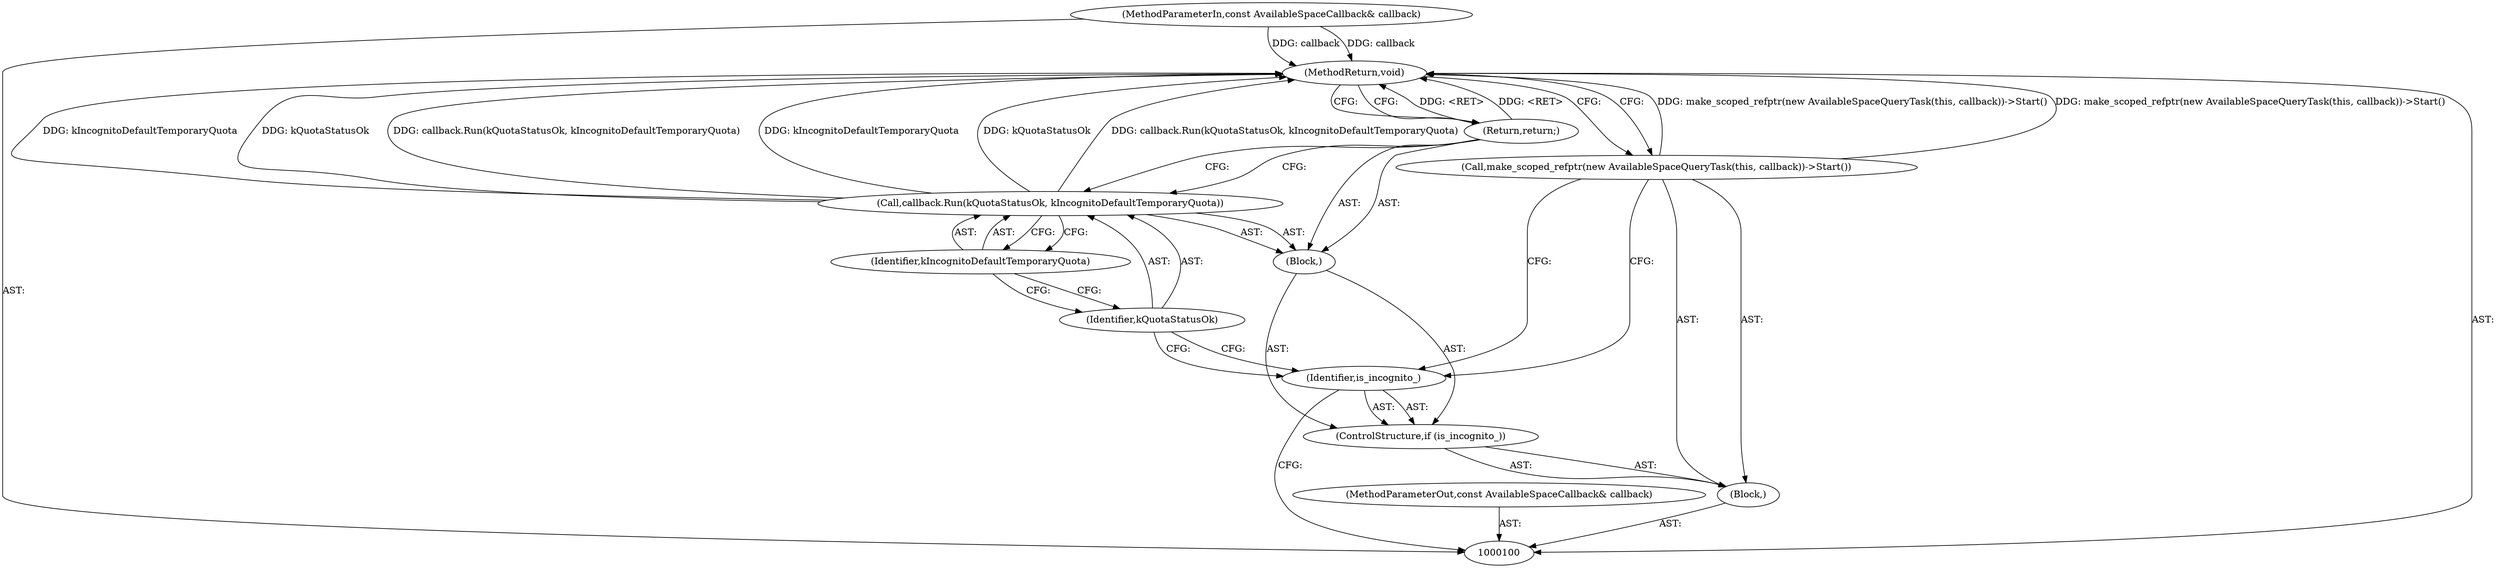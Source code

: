 digraph "1_Chrome_d65b01ca819881a507b5e60c25a2f9caff58cd57_0" {
"1000111" [label="(MethodReturn,void)"];
"1000101" [label="(MethodParameterIn,const AvailableSpaceCallback& callback)"];
"1000124" [label="(MethodParameterOut,const AvailableSpaceCallback& callback)"];
"1000102" [label="(Block,)"];
"1000103" [label="(ControlStructure,if (is_incognito_))"];
"1000105" [label="(Block,)"];
"1000104" [label="(Identifier,is_incognito_)"];
"1000107" [label="(Identifier,kQuotaStatusOk)"];
"1000108" [label="(Identifier,kIncognitoDefaultTemporaryQuota)"];
"1000106" [label="(Call,callback.Run(kQuotaStatusOk, kIncognitoDefaultTemporaryQuota))"];
"1000109" [label="(Return,return;)"];
"1000110" [label="(Call,make_scoped_refptr(new AvailableSpaceQueryTask(this, callback))->Start())"];
"1000111" -> "1000100"  [label="AST: "];
"1000111" -> "1000109"  [label="CFG: "];
"1000111" -> "1000110"  [label="CFG: "];
"1000106" -> "1000111"  [label="DDG: kIncognitoDefaultTemporaryQuota"];
"1000106" -> "1000111"  [label="DDG: kQuotaStatusOk"];
"1000106" -> "1000111"  [label="DDG: callback.Run(kQuotaStatusOk, kIncognitoDefaultTemporaryQuota)"];
"1000101" -> "1000111"  [label="DDG: callback"];
"1000110" -> "1000111"  [label="DDG: make_scoped_refptr(new AvailableSpaceQueryTask(this, callback))->Start()"];
"1000109" -> "1000111"  [label="DDG: <RET>"];
"1000101" -> "1000100"  [label="AST: "];
"1000101" -> "1000111"  [label="DDG: callback"];
"1000124" -> "1000100"  [label="AST: "];
"1000102" -> "1000100"  [label="AST: "];
"1000103" -> "1000102"  [label="AST: "];
"1000110" -> "1000102"  [label="AST: "];
"1000103" -> "1000102"  [label="AST: "];
"1000104" -> "1000103"  [label="AST: "];
"1000105" -> "1000103"  [label="AST: "];
"1000105" -> "1000103"  [label="AST: "];
"1000106" -> "1000105"  [label="AST: "];
"1000109" -> "1000105"  [label="AST: "];
"1000104" -> "1000103"  [label="AST: "];
"1000104" -> "1000100"  [label="CFG: "];
"1000107" -> "1000104"  [label="CFG: "];
"1000110" -> "1000104"  [label="CFG: "];
"1000107" -> "1000106"  [label="AST: "];
"1000107" -> "1000104"  [label="CFG: "];
"1000108" -> "1000107"  [label="CFG: "];
"1000108" -> "1000106"  [label="AST: "];
"1000108" -> "1000107"  [label="CFG: "];
"1000106" -> "1000108"  [label="CFG: "];
"1000106" -> "1000105"  [label="AST: "];
"1000106" -> "1000108"  [label="CFG: "];
"1000107" -> "1000106"  [label="AST: "];
"1000108" -> "1000106"  [label="AST: "];
"1000109" -> "1000106"  [label="CFG: "];
"1000106" -> "1000111"  [label="DDG: kIncognitoDefaultTemporaryQuota"];
"1000106" -> "1000111"  [label="DDG: kQuotaStatusOk"];
"1000106" -> "1000111"  [label="DDG: callback.Run(kQuotaStatusOk, kIncognitoDefaultTemporaryQuota)"];
"1000109" -> "1000105"  [label="AST: "];
"1000109" -> "1000106"  [label="CFG: "];
"1000111" -> "1000109"  [label="CFG: "];
"1000109" -> "1000111"  [label="DDG: <RET>"];
"1000110" -> "1000102"  [label="AST: "];
"1000110" -> "1000104"  [label="CFG: "];
"1000111" -> "1000110"  [label="CFG: "];
"1000110" -> "1000111"  [label="DDG: make_scoped_refptr(new AvailableSpaceQueryTask(this, callback))->Start()"];
}
